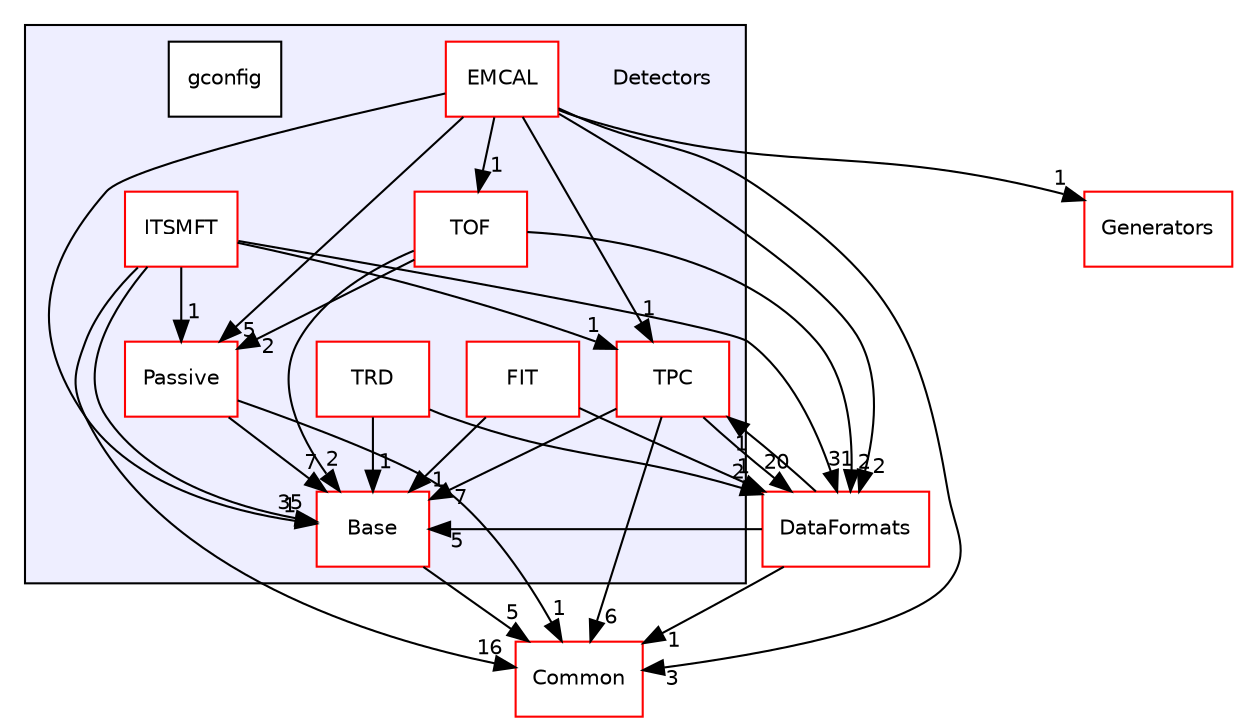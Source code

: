digraph "/home/travis/build/AliceO2Group/AliceO2/Detectors" {
  bgcolor=transparent;
  compound=true
  node [ fontsize="10", fontname="Helvetica"];
  edge [ labelfontsize="10", labelfontname="Helvetica"];
  subgraph clusterdir_051dca18e802f8e9474f2e30d29c04e0 {
    graph [ bgcolor="#eeeeff", pencolor="black", label="" URL="dir_051dca18e802f8e9474f2e30d29c04e0.html"];
    dir_051dca18e802f8e9474f2e30d29c04e0 [shape=plaintext label="Detectors"];
    dir_37c90836491b695b472bf98d1be8336b [shape=box label="Base" color="red" fillcolor="white" style="filled" URL="dir_37c90836491b695b472bf98d1be8336b.html"];
    dir_088378b58cb1ba39db48039cbd66d10f [shape=box label="EMCAL" color="red" fillcolor="white" style="filled" URL="dir_088378b58cb1ba39db48039cbd66d10f.html"];
    dir_d14e88a79bca429480864605ee348cef [shape=box label="FIT" color="red" fillcolor="white" style="filled" URL="dir_d14e88a79bca429480864605ee348cef.html"];
    dir_fda58d415f46ed5554e220ec8997f6b0 [shape=box label="gconfig" color="black" fillcolor="white" style="filled" URL="dir_fda58d415f46ed5554e220ec8997f6b0.html"];
    dir_1306292b77b40360479b729ac9ee7efe [shape=box label="ITSMFT" color="red" fillcolor="white" style="filled" URL="dir_1306292b77b40360479b729ac9ee7efe.html"];
    dir_f01815b857f9009bea48e2cb39492245 [shape=box label="Passive" color="red" fillcolor="white" style="filled" URL="dir_f01815b857f9009bea48e2cb39492245.html"];
    dir_577c839d346a264df4e9e588ca2a45dd [shape=box label="TOF" color="red" fillcolor="white" style="filled" URL="dir_577c839d346a264df4e9e588ca2a45dd.html"];
    dir_a597e8e061b11201a1dff411feb10d0b [shape=box label="TPC" color="red" fillcolor="white" style="filled" URL="dir_a597e8e061b11201a1dff411feb10d0b.html"];
    dir_69dd0583e11051991bf4c0cf23c50933 [shape=box label="TRD" color="red" fillcolor="white" style="filled" URL="dir_69dd0583e11051991bf4c0cf23c50933.html"];
  }
  dir_0b342c6c6b7d2278121a0bb9c4985063 [shape=box label="Generators" color="red" URL="dir_0b342c6c6b7d2278121a0bb9c4985063.html"];
  dir_4ab6b4cc6a7edbff49100e9123df213f [shape=box label="Common" color="red" URL="dir_4ab6b4cc6a7edbff49100e9123df213f.html"];
  dir_2171f7ec022c5423887b07c69b2f5b48 [shape=box label="DataFormats" color="red" URL="dir_2171f7ec022c5423887b07c69b2f5b48.html"];
  dir_69dd0583e11051991bf4c0cf23c50933->dir_37c90836491b695b472bf98d1be8336b [headlabel="1", labeldistance=1.5 headhref="dir_000094_000057.html"];
  dir_69dd0583e11051991bf4c0cf23c50933->dir_2171f7ec022c5423887b07c69b2f5b48 [headlabel="2", labeldistance=1.5 headhref="dir_000094_000032.html"];
  dir_088378b58cb1ba39db48039cbd66d10f->dir_0b342c6c6b7d2278121a0bb9c4985063 [headlabel="1", labeldistance=1.5 headhref="dir_000060_000248.html"];
  dir_088378b58cb1ba39db48039cbd66d10f->dir_4ab6b4cc6a7edbff49100e9123df213f [headlabel="3", labeldistance=1.5 headhref="dir_000060_000016.html"];
  dir_088378b58cb1ba39db48039cbd66d10f->dir_a597e8e061b11201a1dff411feb10d0b [headlabel="1", labeldistance=1.5 headhref="dir_000060_000069.html"];
  dir_088378b58cb1ba39db48039cbd66d10f->dir_37c90836491b695b472bf98d1be8336b [headlabel="1", labeldistance=1.5 headhref="dir_000060_000057.html"];
  dir_088378b58cb1ba39db48039cbd66d10f->dir_577c839d346a264df4e9e588ca2a45dd [headlabel="1", labeldistance=1.5 headhref="dir_000060_000087.html"];
  dir_088378b58cb1ba39db48039cbd66d10f->dir_f01815b857f9009bea48e2cb39492245 [headlabel="5", labeldistance=1.5 headhref="dir_000060_000168.html"];
  dir_088378b58cb1ba39db48039cbd66d10f->dir_2171f7ec022c5423887b07c69b2f5b48 [headlabel="2", labeldistance=1.5 headhref="dir_000060_000032.html"];
  dir_d14e88a79bca429480864605ee348cef->dir_37c90836491b695b472bf98d1be8336b [headlabel="1", labeldistance=1.5 headhref="dir_000076_000057.html"];
  dir_d14e88a79bca429480864605ee348cef->dir_2171f7ec022c5423887b07c69b2f5b48 [headlabel="1", labeldistance=1.5 headhref="dir_000076_000032.html"];
  dir_a597e8e061b11201a1dff411feb10d0b->dir_4ab6b4cc6a7edbff49100e9123df213f [headlabel="6", labeldistance=1.5 headhref="dir_000069_000016.html"];
  dir_a597e8e061b11201a1dff411feb10d0b->dir_37c90836491b695b472bf98d1be8336b [headlabel="7", labeldistance=1.5 headhref="dir_000069_000057.html"];
  dir_a597e8e061b11201a1dff411feb10d0b->dir_2171f7ec022c5423887b07c69b2f5b48 [headlabel="20", labeldistance=1.5 headhref="dir_000069_000032.html"];
  dir_37c90836491b695b472bf98d1be8336b->dir_4ab6b4cc6a7edbff49100e9123df213f [headlabel="5", labeldistance=1.5 headhref="dir_000057_000016.html"];
  dir_1306292b77b40360479b729ac9ee7efe->dir_4ab6b4cc6a7edbff49100e9123df213f [headlabel="16", labeldistance=1.5 headhref="dir_000064_000016.html"];
  dir_1306292b77b40360479b729ac9ee7efe->dir_a597e8e061b11201a1dff411feb10d0b [headlabel="1", labeldistance=1.5 headhref="dir_000064_000069.html"];
  dir_1306292b77b40360479b729ac9ee7efe->dir_37c90836491b695b472bf98d1be8336b [headlabel="35", labeldistance=1.5 headhref="dir_000064_000057.html"];
  dir_1306292b77b40360479b729ac9ee7efe->dir_f01815b857f9009bea48e2cb39492245 [headlabel="1", labeldistance=1.5 headhref="dir_000064_000168.html"];
  dir_1306292b77b40360479b729ac9ee7efe->dir_2171f7ec022c5423887b07c69b2f5b48 [headlabel="31", labeldistance=1.5 headhref="dir_000064_000032.html"];
  dir_577c839d346a264df4e9e588ca2a45dd->dir_37c90836491b695b472bf98d1be8336b [headlabel="2", labeldistance=1.5 headhref="dir_000087_000057.html"];
  dir_577c839d346a264df4e9e588ca2a45dd->dir_f01815b857f9009bea48e2cb39492245 [headlabel="2", labeldistance=1.5 headhref="dir_000087_000168.html"];
  dir_577c839d346a264df4e9e588ca2a45dd->dir_2171f7ec022c5423887b07c69b2f5b48 [headlabel="2", labeldistance=1.5 headhref="dir_000087_000032.html"];
  dir_f01815b857f9009bea48e2cb39492245->dir_4ab6b4cc6a7edbff49100e9123df213f [headlabel="1", labeldistance=1.5 headhref="dir_000168_000016.html"];
  dir_f01815b857f9009bea48e2cb39492245->dir_37c90836491b695b472bf98d1be8336b [headlabel="7", labeldistance=1.5 headhref="dir_000168_000057.html"];
  dir_2171f7ec022c5423887b07c69b2f5b48->dir_4ab6b4cc6a7edbff49100e9123df213f [headlabel="1", labeldistance=1.5 headhref="dir_000032_000016.html"];
  dir_2171f7ec022c5423887b07c69b2f5b48->dir_a597e8e061b11201a1dff411feb10d0b [headlabel="1", labeldistance=1.5 headhref="dir_000032_000069.html"];
  dir_2171f7ec022c5423887b07c69b2f5b48->dir_37c90836491b695b472bf98d1be8336b [headlabel="5", labeldistance=1.5 headhref="dir_000032_000057.html"];
}
